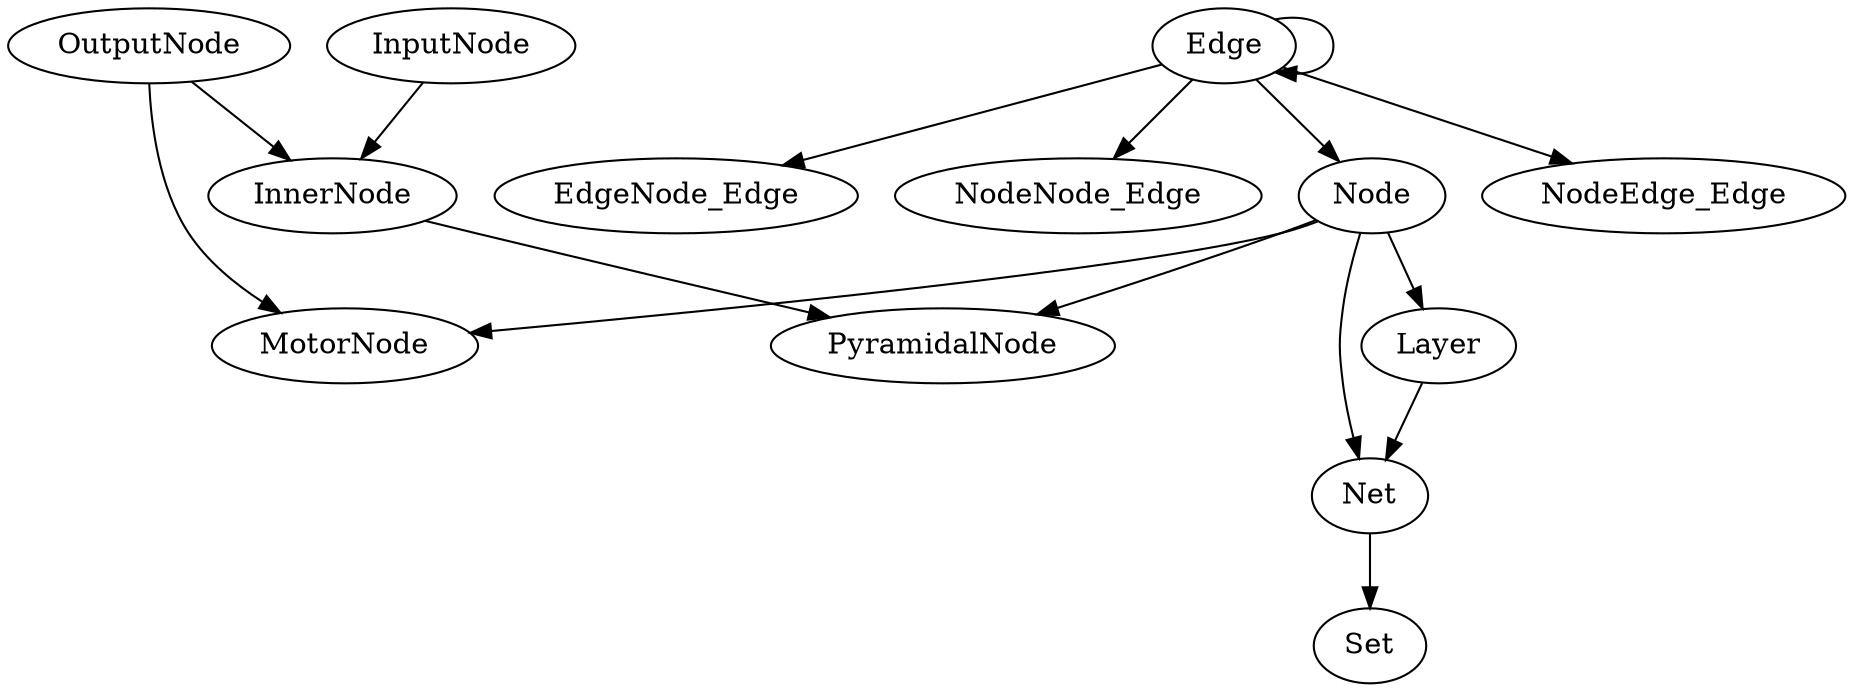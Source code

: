 digraph Beziehungen
  {
  "Edge" -> "Edge"
  "Edge" -> "Node"
  "Node" -> "Net"
  "Net"  -> "Set"

  "Node"  -> "Layer"
  "Layer" -> "Net"

  "Edge" -> "NodeEdge_Edge"
  "Edge" -> "EdgeNode_Edge"
  "Edge" -> "NodeNode_Edge"

  "InputNode"  -> "InnerNode"
  "OutputNode" -> "InnerNode"
  "OutputNode" -> "MotorNode"
  "Node"       -> "MotorNode"
  "InnerNode"  -> "PyramidalNode"
  "Node"       -> "PyramidalNode"
  }
